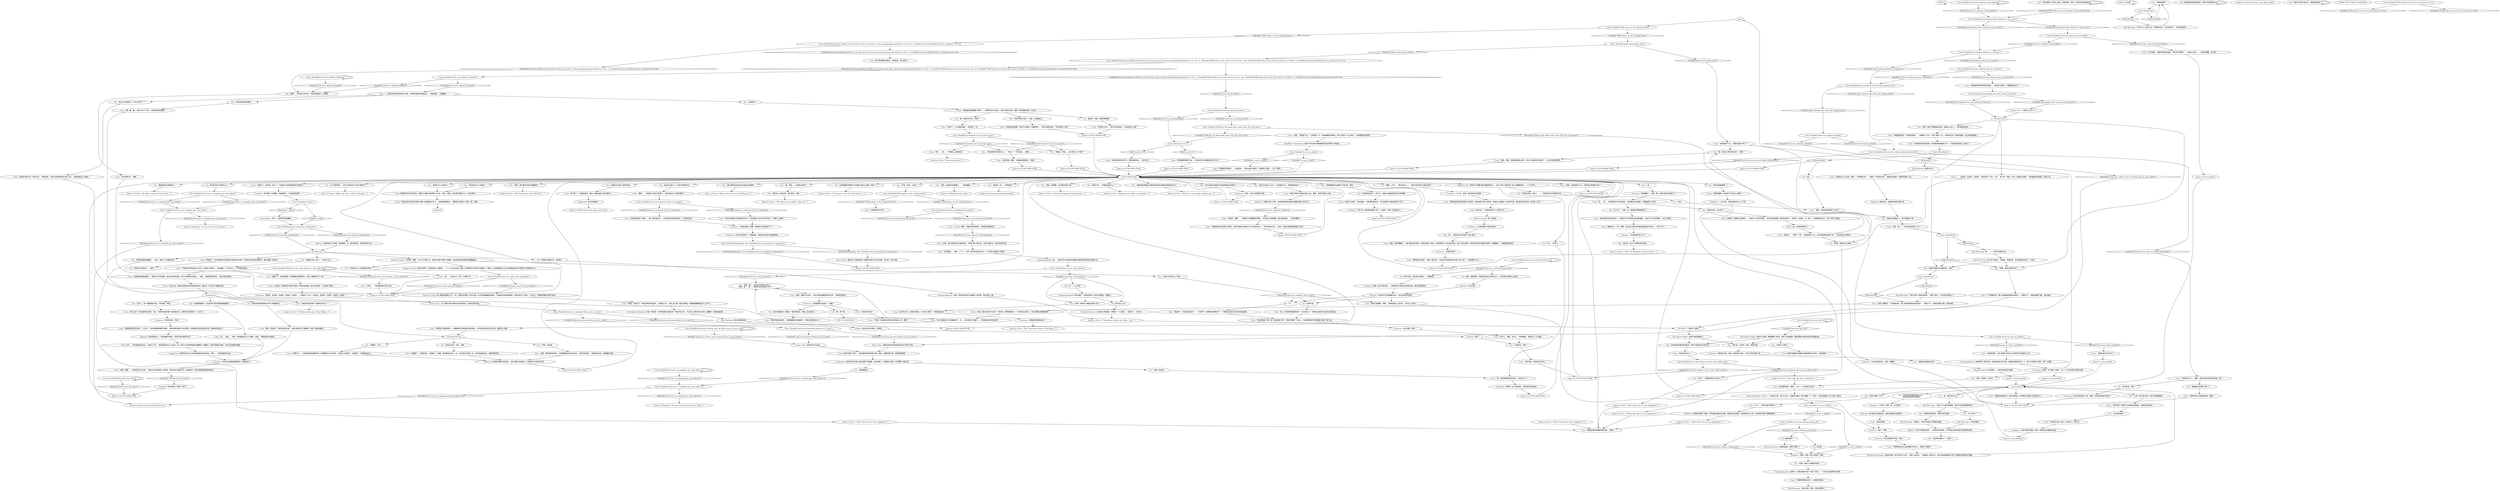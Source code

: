 # YARD / CUNO
# * All greeting except "Making amends".
#* Throwing up advice.
#* Buy pants.
# ==================================================
digraph G {
	  0 [label="START"];
	  1 [label="input"];
	  2 [label="You: “嘿小孩，只给你一句话。警察办案。”"];
	  3 [label="You: “别往我的犯罪现场扔石头了！”\n“别在我的犯罪现场闹腾！”"];
	  4 [label="You: “我没时间做这个。”[离开。]"];
	  5 [label="Jump to: [cuno prehub]"];
	  6 [label="Cuno: “坤诺死了，你也会那样从他的脑子里挑东西出来吗？坤诺也会走进枪林弹雨中，像头豪猪一样死去。”"];
	  7 [label="You: “只有*智障*才会这么说话。恭喜你啊，坤诺，你完全是在自取其辱。”"];
	  8 [label="Cuno: “呃……”"];
	  9 [label="You: “我这有一包思必得，我们再来一次吧。”"];
	  10 [label="Jump to: [Cuno: \"\"Fucking right, pig. Cuno's filling...\"]"];
	  11 [label="Cuno: “呃……只有加姆洛克北边。”他纠正了你。“坤诺指的是8/81北边的一切。那只大公鸡把坤诺的话理解的一塌糊涂。坤诺不管南边的事，也不会去招惹马德雷。”"];
	  12 [label="Cuno: Variable[\"XP.befriend_the_cuno\"]"];
	  13 [label="Variable[\"XP.befriend_the_cuno\"]", shape=diamond];
	  14 [label="!(Variable[\"XP.befriend_the_cuno\"])", shape=diamond];
	  15 [label="Volition: 好主意。"];
	  16 [label="Untitled hub (02)"];
	  17 [label="Pain Threshold: 莫名地感觉良好。"];
	  18 [label="Jump to: [CUNO MAIN HUB]"];
	  19 [label="You: “好吧。”"];
	  20 [label="Cuno: “你跟坤诺算是玩完了，快他妈的滚蛋。”"];
	  21 [label="Cuno: “……吉皮特，吉皮特，吉皮特。”他突然停了下来。“好了，停下吧，坤妮，坤大人还要说正事呢。”他带着胜利的得意，转向了你。"];
	  22 [label="You: “但我没有想要杀人，我只是瞄准了她。”"];
	  23 [label="Jump to: [CUNO MAIN HUB]"];
	  24 [label="Cuno: Variable[\"yard.cuno_fist_fail\"]"];
	  25 [label="Variable[\"yard.cuno_fist_fail\"]", shape=diamond];
	  26 [label="!(Variable[\"yard.cuno_fist_fail\"])", shape=diamond];
	  27 [label="Cuno: Variable[\"yard.cuno_altgreet_tribunal\"]"];
	  28 [label="Variable[\"yard.cuno_altgreet_tribunal\"]", shape=diamond];
	  29 [label="!(Variable[\"yard.cuno_altgreet_tribunal\"])", shape=diamond];
	  30 [label="Cuno: “带着你那些康米主义宣传给我滚。在坤诺的王国里只有坤诺主义。”"];
	  31 [label="You: “听着，我有个问题想问问你。”"];
	  32 [label="Cuno: “坤诺正嗨着呢，坤妮。”他擦去额头上的汗水，又扔出一块石头。"];
	  33 [label="You: “如果我想呢？”"];
	  34 [label="Cuno: “那个……呃……”坤诺看上去困惑极了。"];
	  35 [label="You: “是吗？那你的小蝗城又算什么呢？"];
	  36 [label="You: 坤诺呕吐抑制大法，我来啦！"];
	  37 [label="You: “噢耶，小孩！”（赞许地点头。）“但你不是说是*沙漠吉皮特*？”"];
	  38 [label="You: “我把毒品的问题解决了。”"];
	  39 [label="You: 再试着看清他的真面目，找到与他共情的方法。"];
	  40 [label="You: Variable[\"yard.cuno_wc_empathy_get_cuno_alone_2\"]"];
	  41 [label="Variable[\"yard.cuno_wc_empathy_get_cuno_alone_2\"]", shape=diamond];
	  42 [label="!(Variable[\"yard.cuno_wc_empathy_get_cuno_alone_2\"])", shape=diamond];
	  43 [label="Cuno: “再敢多说一个字，猪猡，就*永远*别想从坤诺这里得到任何东西——听见了吗？”"];
	  44 [label="Cuno: “你到底想干什么，把那玩意放下来了？”"];
	  45 [label="Jump to: [seafort.deserter_cuno_fake_switch]"];
	  46 [label="END OF EXISTENCE"];
	  47 [label="Cuno: “希望坤诺也能这样，”他的眼睛里包含着悲伤。“那家伙真够恶心的。”"];
	  48 [label="Cuno: “好啊，就让坤诺给你几条建议吧。”那孩子看了看左边，又看了看右边，然后向你靠过来。"];
	  49 [label="Cuno: “坤诺看到你挥舞那个罐子了，”他赞许地点头说道。“相当可爱的杂技，猪猡。坤诺很喜欢那个小流氓。”"];
	  50 [label="Cuno: “大家。他们说你*死*过去了一段时间。明明都死掉了，不多时却又回来了。所以我想这还挺酷的呢。”"];
	  51 [label="Jump to: [Cuno: \"\"Cuno knows where you sleep -- the...\"]"];
	  52 [label="Jump to: [CUNO MAIN HUB]"];
	  53 [label="You: “你们是亲戚吗？”"];
	  54 [label="Reaction Speed: 反应很快——这孩子很有街头智慧。"];
	  55 [label="Perception (Sight): 男孩大汗淋漓，眼睛像两个黑洞。他的下巴抽搐着，像是想要从身体的统治中挣脱出来。"];
	  56 [label="Jump to: [TASK.make_truce_with_Cuno_done]"];
	  57 [label="Untitled hub"];
	  58 [label="Cunoesse: “没错！*真正*有意思的东西。”"];
	  59 [label="Jump to: [Cuno: \"\"No. Cuno doesn't give a fuck about...\"]"];
	  60 [label="Cuno: “听着，小婊子们，坤诺会帮你们搞定的。”他扬起下巴。“要么谈正事，要么快滚蛋。别再跟我唧唧歪歪什么艺术了。”"];
	  61 [label="Esprit de Corps: “流血吧，猪猡！”有人打开窗户说，但埃米尔看不清那人的模样。他的视线因为疼痛变得模糊起来……"];
	  62 [label="You: “这全都太肤浅了，孩子们。种族之谜深奥到超乎你们的想象。”"];
	  63 [label="Jump to: [Cuno: \"\"The fuck about it?\"\"]"];
	  64 [label="Authority: 胜利！"];
	  65 [label="Cuno: Variable[\"yard.cuno_volition_says_he_hasnt_been_in_your_room\"]"];
	  66 [label="Variable[\"yard.cuno_volition_says_he_hasnt_been_in_your_room\"]", shape=diamond];
	  67 [label="!(Variable[\"yard.cuno_volition_says_he_hasnt_been_in_your_room\"])", shape=diamond];
	  68 [label="Cuno: “你错过了一场好戏，刚才一个*吉皮特*过来把这棵树完全毁掉了。”"];
	  69 [label="You: “坤诺，我……我吐到不能检查尸体了……”\n“坤诺，我……我……真的吐到无法检查尸体了……”"];
	  70 [label="Jump to: [CUNO MAIN HUB]"];
	  71 [label="Jump to: [Cuno: \"\"Shoot that shit at Cuno, piggonaut.\"\"]"];
	  72 [label="Jump to: [Cuno: \"\"Shoot that shit at Cuno, piggonaut.\"\"]"];
	  73 [label="Cuno: Variable[\"yard.cuno_authority_fuck_cuno\"]"];
	  74 [label="Variable[\"yard.cuno_authority_fuck_cuno\"]", shape=diamond];
	  75 [label="!(Variable[\"yard.cuno_authority_fuck_cuno\"])", shape=diamond];
	  76 [label="Cuno: “好啊…….”他的眼神里充满了梦幻。"];
	  77 [label="Cuno: Variable[\"yard.cuno_altgreet_wall_painting\"]"];
	  78 [label="Variable[\"yard.cuno_altgreet_wall_painting\"]", shape=diamond];
	  79 [label="!(Variable[\"yard.cuno_altgreet_wall_painting\"])", shape=diamond];
	  80 [label="You: “那是什么意思？”"];
	  81 [label="You: 等一下，那是什么意思？"];
	  82 [label="Cuno: “坤诺知道你睡在哪里——把窗户打开的猪猡。我会从阳台爬进去，把刀子插进你身体里……没错，”他装腔作势地说，“我去过你的房间。”"];
	  83 [label="You: “嗯……看来未来它还是有一席之地的。”"];
	  84 [label="Cuno: “是啊，你到底想干什么？那玩意已经被放下来了。”"];
	  85 [label="You: “我还有一些关于犯罪现场的问题。”"];
	  86 [label="Authority: 不！你再也不*需要*跟这帮脑残说话了。向这个孩子证明你是个男人要重要的多。一个*大*男人。"];
	  87 [label="You: “关于犯罪现场——孩子们经常在这个院子里玩吗？”"];
	  88 [label="You: “我正在寻找大海之子。难道就是你吗？”"];
	  89 [label="Cuno: “坤诺可是个大C，猪猡，坤诺才他妈没有尿布老鼠，嗯？”"];
	  90 [label="Cuno: “现在坤诺在乎了。”"];
	  91 [label="Jump to: [Cuno: \"\"Can't talk, pig. Shit's coming up...\"]"];
	  92 [label="You: “认真的吗，坤诺？”"];
	  93 [label="Jump to: [cuno prehub]"];
	  94 [label="You: “我现在不想谈这个。”[离开。]"];
	  95 [label="Esprit de Corps: 玻尔塔·罗萨，布吉街前的一条侧巷。一个二十出头的年轻人接近了巡警埃米尔·莫林并问他要了一根烟。正当莫林警官从大衣口袋里掏出他今早刚买的“阿斯特拉”时……"];
	  96 [label="You: “别傻了，你还是小孩子呢。不如来回答我几个问题吧。”"];
	  97 [label="Cuno: Variable[\"TASK.add_even_more_beauty_to_the_wall_done\"]"];
	  98 [label="Variable[\"TASK.add_even_more_beauty_to_the_wall_done\"]", shape=diamond];
	  99 [label="!(Variable[\"TASK.add_even_more_beauty_to_the_wall_done\"])", shape=diamond];
	  100 [label="darkhub"];
	  101 [label="Rhetoric: 金钱债务根本没有意义，他只是随口说说罢了。你根本不欠他任何东西。"];
	  102 [label="Cuno: “在此之后，如果你还想出现在坤诺面前的话，最好说一些*真正*有趣的东西。”"];
	  103 [label="Drama: 大人，这个男孩*没有*真的进过您的房间。这是在弄虚作假。"];
	  104 [label="Conceptualization: 就像个小引擎在围栏的另一侧活了似的，一个只会说*吉皮特*的引擎。"];
	  105 [label="Cuno: “好吧。”他抬起下巴。“让坤诺乐一乐！给我看看你的把戏。有什么把戏？什么把戏？！给我看看你的把戏。”"];
	  106 [label="You: 弄明白这孩子究竟怎么了。"];
	  107 [label="You: Variable[\"yard.cuno_wc_empathy_get_cuno_alone\"]"];
	  108 [label="Variable[\"yard.cuno_wc_empathy_get_cuno_alone\"]", shape=diamond];
	  109 [label="!(Variable[\"yard.cuno_wc_empathy_get_cuno_alone\"])", shape=diamond];
	  110 [label="Cunoesse: “听见坤诺说的话了吧，猪猡！没有他妈的尿布老鼠！”"];
	  111 [label="You: “我正在寻找大C之子。C代表康米主义。难道就是你吗？”"];
	  112 [label="You: “别在我的犯罪现场说脏话，那可不是我们的办案方法。”"];
	  113 [label="Cuno: “什么？！你想*挑衅*坤诺吗？”"];
	  114 [label="Cuno: “没看见我在扔石头吗？”"];
	  115 [label="Cuno: “亡灵法猪。”他眼含赞赏地说着。“那东西太黑暗了……就这么进去了……如此的残酷。告诉我：“"];
	  116 [label="You: “是谁说的？”"];
	  117 [label="Kim Kitsuragi: “不是*所有*人都会这样的。”金摇了摇头。“你已经这样很久了。”"];
	  118 [label="You: 别在意。"];
	  119 [label="Jump to: [CUNO MAIN HUB]"];
	  120 [label="You: “他说要谢谢你。反正他也不是非得拿到那副盔甲。”"];
	  121 [label="You: “好吧，向前看。”"];
	  122 [label="Cuno: 这孩子提高了嗓门：“但你跟坤诺现在相安无事，朋友。敢朝坤诺开枪，那你就等着吧。”"];
	  123 [label="Savoir Faire: 像他这种体型的男孩爬进去也不是不可能……"];
	  124 [label="Jump to: [Cuno: \"\"Yeah, the Kingdom of Cuno, the fuc...\"]"];
	  125 [label="Kim Kitsuragi: “嗯……”一个微不可查的点头。"];
	  126 [label="Kim Kitsuragi: “*我们*什么都不需要做，我也不会去招惹那种势力。”"];
	  127 [label="Cuno: “傻逼玩意就喜欢这样。”"];
	  128 [label="Cuno: “没错，像座火山似的！”这孩子模仿着剧烈的呕吐声。“真他妈的悲哀。”"];
	  129 [label="Cuno: “原来是你想杀掉坤诺的姑娘……这是怎么回事儿？想跟我谈谈吗？”"];
	  130 [label="Jump to: [Cuno: \"\"Right, pig, this is where Cuno pla...\"]"];
	  131 [label="Jump to: [CUNO MAIN HUB]"];
	  132 [label="Jump to: [CUNO MAIN HUB]"];
	  133 [label="Kim Kitsuragi: “你*为什么*会这么说？”警督转向你，与其说是生气，不如说是惊讶。"];
	  134 [label="Conceptualization: 没错，把你的弱点转化成概念上的优势。现在再试一遍。"];
	  135 [label="Cuno: “你他妈在说什么呢？”他又扔了一块石头。"];
	  136 [label="Cuno: Variable[\"yard.cuno_left_in_prehub\"]"];
	  137 [label="Variable[\"yard.cuno_left_in_prehub\"]", shape=diamond];
	  138 [label="!(Variable[\"yard.cuno_left_in_prehub\"])", shape=diamond];
	  139 [label="Jump to: [Cuno: \"\"Shoot that shit at Cuno, piggonaut.\"\"]"];
	  140 [label="Cuno: “坤诺正带着自己的姑娘寻欢作乐，现在那贱人反过来可怜坤诺了？这算什么事啊？”"];
	  141 [label="Savoir Faire: 像你这个年龄段的男人穿那样的裤子完全没问题，而且你一点也不胖。"];
	  142 [label="Jump to: [Empathy: \"You were too pushy last time. Think...\"]"];
	  143 [label="Suggestion: 你应该谢谢他。"];
	  144 [label="Esprit de Corps: 那人瞄准他的胸口开了一枪，巡警应声倒在了排水沟里，右手还抓着胸前的盔甲。子弹虽然没有穿透盔甲，他仍旧失去了呼吸。人行道上，犯罪者的脚步声渐行渐远。"];
	  145 [label="Cunoesse: “吉皮特，吉皮特，吉皮迪，吉皮提，吉皮特……”她喷出了口水，“吉皮迪，吉皮特，吉皮特，吉皮特，吉皮特……”"];
	  146 [label="Jump to: [CUNO MAIN HUB]"];
	  147 [label="Cuno: “没错，吉皮特酷极了，潮人都会说吉皮特。坤诺的爸爸一直说，无线电里的人也在说吉皮特。条子们说吉皮特。就连吉皮特自己都说吉皮特。坤诺酷极了，坤诺就是吉皮特。”"];
	  148 [label="You: “好了好了，冷静一点。我想我们都得到教训了。”"];
	  149 [label="Jump to: [XP.befriend_the_cuno]"];
	  150 [label="Cuno: Variable[\"yard.cuno_dramaorvolition_not_in_room\"]"];
	  151 [label="Variable[\"yard.cuno_dramaorvolition_not_in_room\"]", shape=diamond];
	  152 [label="!(Variable[\"yard.cuno_dramaorvolition_not_in_room\"])", shape=diamond];
	  153 [label="You: “那我就当你回答‘没有’了。”"];
	  154 [label="Cunoesse: “欧耶，*正中靶心*坤诺！”另一个小孩在围栏后面尖叫着。"];
	  155 [label="Rhetoric: 孩子们使用的语言……非常的无拘无束。对于那些生物而言是没有道理可讲的。"];
	  156 [label="Cuno: “坤诺他妈的怎么会知道耙子是什么，坤诺又不是园丁。”"];
	  157 [label="DOOM THAT CAME TO SARNATH"];
	  158 [label="You: “扔得不错嘛，孩子！”"];
	  159 [label="Cuno: “没空跟你废话，猪猡。上头了，正忙着扔石头呢。”"];
	  160 [label="Electrochemistry: 上头了……听起来不错，很令人高兴。你最好多跟这个孩子接触一下，打听一下那句劲爆的*上头*是什么情况。"];
	  161 [label="Cuno: “你还是个呆子，”他并无恶意地说。”你找坤诺什么事？”"];
	  162 [label="You: “悠着点，坤诺……我只想问几个问题？”"];
	  163 [label="Kim Kitsuragi: “别紧张，”他似乎有些过于谨慎地说着。"];
	  164 [label="Conceptualization: 别问问题了，顺其自然吧。绝对没问题的，我保证！"];
	  165 [label="Cuno: DayCount() == 3"];
	  166 [label="DayCount() == 3", shape=diamond];
	  167 [label="!(DayCount() == 3)", shape=diamond];
	  168 [label="Cuno: “坤诺希望你已经得到了教训，这样坤诺就不用再派手下过来追杀你了。”他严肃地点点头。“现在，你想从坤诺这里得到什么呢？”"];
	  169 [label="Cuno: “坤诺知道自己指的是哪个吉皮特。坤诺知道*所有*吉皮特。坤诺的父亲就是个吉皮特专家，每天都会说吉皮特！每天说一百次！！”"];
	  170 [label="Cuno: “呃……该死……好吧。坤诺就是这么乐于奉献，没错。”他看起来有点困惑。"];
	  171 [label="Cunoesse: “你在告密吗，坤诺？！”"];
	  172 [label="Cuno: “这算什么——在新朋友面前装模作样？坤诺都是为了你好呀。”他挥手让你离开。“你被耍了，快给我滚出去。”"];
	  173 [label="Cunoesse: “连猪都觉得那是垃圾！”"];
	  174 [label="Perception (Hearing): ‘还是一堆垃圾！'你听到围栏后面传来一阵高声的尖叫。‘不会有人喜欢你的艺术的，醒醒吧！谋杀就是这样……'"];
	  175 [label="Cuno: IsKimHere()"];
	  176 [label="IsKimHere()", shape=diamond];
	  177 [label="!(IsKimHere())", shape=diamond];
	  178 [label="Cuno: “你他妈点什么头啊，四眼？！坤诺看出来了。”他做了个丢弃的动作。“直接说正事吧，坤诺得冷静一会儿。”"];
	  179 [label="You: 点头。"];
	  180 [label="Cuno: “跟坤诺说正事吧。”他掰了掰手指。“你他妈已经把那玩意从树上弄下来了，又他妈想干什么？”"];
	  181 [label="Cuno: IsTHCPresent(\"revacholian_nationhood\")"];
	  182 [label="IsTHCPresent(\"revacholian_nationhood\")", shape=diamond];
	  183 [label="!(IsTHCPresent(\"revacholian_nationhood\"))", shape=diamond];
	  184 [label="Jump to: [CUNO MAIN HUB]"];
	  185 [label="You: “哦，现在你又想好好说话了，是吧？”"];
	  186 [label="Cuno: “他妈的，就像你之前那样……”他松开了自己的喉咙。“现在开始坤诺要一直说吉皮特了。吉皮特，吉皮特，吉..*咳*。”在他被呛到之前，只说了两个吉皮特。"];
	  187 [label="You: “坤诺，我们再来谈谈你的棚屋吧。”"];
	  188 [label="You: “我想买FALN的裤子。”"];
	  189 [label="Cuno: Variable[\"tc.kipt\"]"];
	  190 [label="Variable[\"tc.kipt\"]", shape=diamond];
	  191 [label="!(Variable[\"tc.kipt\"])", shape=diamond];
	  192 [label="You: “我们又开始说话了？你不生我气了？”"];
	  193 [label="Cuno: “坤诺才他妈不是康米党主义者，猪猡，他是*坤诺主义者*。”"];
	  194 [label="Cuno: “怎么？坤诺把你逼到绝境了？无话可说了？”他像只凶恶的公鸡似的左摇右摆。"];
	  195 [label="Jump to: [Cuno: \"\"Shitload, pig, what's your questio...\"]"];
	  196 [label="Jump to: [CUNO MAIN HUB]"];
	  197 [label="You: “我觉得还挺有道理的。”"];
	  198 [label="Jump to: [CUNO MAIN HUB]"];
	  199 [label="Cunoesse: “他在骂我们傻逼，坤诺！他说我们在跟彼此乱搞。”"];
	  200 [label="Cuno: Variable[\"TASK.report_to_the_tribunal_done\"]"];
	  201 [label="Variable[\"TASK.report_to_the_tribunal_done\"]", shape=diamond];
	  202 [label="!(Variable[\"TASK.report_to_the_tribunal_done\"])", shape=diamond];
	  203 [label="Cuno: Variable[\"yard.cuno_lets_talk_succeded_whitecheck\"]"];
	  204 [label="Variable[\"yard.cuno_lets_talk_succeded_whitecheck\"]", shape=diamond];
	  205 [label="!(Variable[\"yard.cuno_lets_talk_succeded_whitecheck\"])", shape=diamond];
	  206 [label="Cuno: “小心点，猪猡。外面的世界很危险，但坤诺会罩着你的。”"];
	  207 [label="Jump to: [Cuno: \"\"All right, now we talkin'. Same sh...\"]"];
	  208 [label="You: “我也想买FALN的裤子。”"];
	  209 [label="You: “他告诉我你跟他保证会'宰了那群猪'的。”"];
	  210 [label="Jump to: [CUNO MAIN HUB]"];
	  211 [label="You: “坤诺，我并不想朝她开枪的。枪就这么走火了，有时候就会这样……”"];
	  212 [label="Cuno: “坤诺很想欣赏一个鲁莽的混蛋……”他看着一只手，又看了看另一只。“但你差点杀了坤诺的姑娘，这让坤诺很矛盾。”"];
	  213 [label="Composure: 他声音中的决绝让他的诚意不容置疑，他说的每一个字都是认真的。你*需要*认真对待。"];
	  214 [label="You: “有种试试啊，你这个……”（严重危及你与坤诺的关系。）"];
	  215 [label="Cunoesse: “干掉他，坤诺，耶！正中嘴巴！”"];
	  216 [label="Authority: 他们根本没注意到你，或是在假装没注意到你。"];
	  217 [label="cuno prehub"];
	  218 [label="You: 我不知道，听起来有点冒险——说那种话。"];
	  219 [label="You: 沉默不语。"];
	  220 [label="Cuno: “当然不要！坤诺才不会相信这套鬼话，该死的钓鱼执法。”"];
	  221 [label="Jump to: [CUNO MAIN HUB]"];
	  222 [label="Authority: 是啊，或许你是对的……如果这孩子没有站在枪管对面，情况会顺利得多。"];
	  223 [label="Jump to: [cuno prehub]"];
	  224 [label="Cuno: Variable[\"yard.cuno_locked_yourself_out_of_cuno_in_his_post_cunoesse_gunpointing_greeting\"] == true  or  (Variable[\"TASK.make_truce_with_Cuno\"] == true  and  Variable[\"TASK.make_truce_with_Cuno_done\"] == false)  or  Variable[\"yard.cuno_befriend_lost_to_cunoesse\"] == true"];
	  225 [label="Variable[\"yard.cuno_locked_yourself_out_of_cuno_in_his_post_cunoesse_gunpointing_greeting\"] == true  or  (Variable[\"TASK.make_truce_with_Cuno\"] == true  and  Variable[\"TASK.make_truce_with_Cuno_done\"] == false)  or  Variable[\"yard.cuno_befriend_lost_to_cunoesse\"] == true", shape=diamond];
	  226 [label="!(Variable[\"yard.cuno_locked_yourself_out_of_cuno_in_his_post_cunoesse_gunpointing_greeting\"] == true  or  (Variable[\"TASK.make_truce_with_Cuno\"] == true  and  Variable[\"TASK.make_truce_with_Cuno_done\"] == false)  or  Variable[\"yard.cuno_befriend_lost_to_cunoesse\"] == true)", shape=diamond];
	  227 [label="Cuno: 坤诺开始重复地做着*有我罩着你*的手势。“谁知道呢？！”"];
	  228 [label="Cunoesse: “小心点，坤诺！他在拍你的马屁呢！”"];
	  229 [label="Kim Kitsuragi: 警督点点头。"];
	  230 [label="Reaction Speed: 除了吉皮特。"];
	  231 [label="You: “好吧，失陪。”[离开。]"];
	  232 [label="Electrochemistry: 我是指毒品，那孩子嗑药了。"];
	  233 [label="Cuno: “当然不了！艺术就是狗屎！”他后退了一步。"];
	  234 [label="You: （写在想象中的笔记本上。）“明白了：*艺术就是……狗屎…….”"];
	  235 [label="Cuno: “酷，酷，酷。”他的头点个不停。“对坤诺来说好酷啊。”"];
	  236 [label="You: “太好了，但我能简单说几句吗？”"];
	  237 [label="Conceptualization: 永远那么愤世嫉俗。那我有一个小建议——别再吐了，可以吗？"];
	  238 [label="You: “你知道什么工作最容易中枪吗？”"];
	  239 [label="Cuno: Variable[\"TASK.get_the_dead_body_down_from_the_tree_done\"]"];
	  240 [label="Variable[\"TASK.get_the_dead_body_down_from_the_tree_done\"]", shape=diamond];
	  241 [label="!(Variable[\"TASK.get_the_dead_body_down_from_the_tree_done\"])", shape=diamond];
	  242 [label="Jump to: [Cuno: \"\"All right, so you got Cuno's kilo....\"]"];
	  243 [label="Cuno: 坤诺再次拉开夹克拉链，把裤子从塑料包装里拿了出来。“拿去，猪猡。现在我们都是FALN，是伙伴啦。”"];
	  244 [label="You: “我跟马列拉说了盔甲的事。”"];
	  245 [label="Cuno: “坤诺绝不会善待弱小，”他看着你可怜的跛行姿态说道。“对坤诺来说永远只有生意，就是这么冷酷。”"];
	  246 [label="Cunoesse: “从坤诺屁股下面爬出来吧！”"];
	  247 [label="Jump to: [CUNO MAIN HUB]"];
	  248 [label="Volition: 他没去过你的房间，放轻松。"];
	  249 [label="Conceptualization: 如果世界上真的存在一种叫做丑孩子的生物，那就是你眼前的这个了。他几乎丑陋到了极点，像个小地精。"];
	  250 [label="Cuno: “就这样？！你就只有这招了——*不是吧*？还要坤诺来教你吗？！”他像只凶恶的公鸡似的左摇右摆。"];
	  251 [label="Cuno: Variable[\"yard.shack_saw_the_locust_city\"]"];
	  252 [label="Variable[\"yard.shack_saw_the_locust_city\"]", shape=diamond];
	  253 [label="!(Variable[\"yard.shack_saw_the_locust_city\"])", shape=diamond];
	  254 [label="Cuno: IsKimHere()"];
	  255 [label="IsKimHere()", shape=diamond];
	  256 [label="!(IsKimHere())", shape=diamond];
	  257 [label="Cuno: “当然不能，坤诺还是不在乎。”"];
	  258 [label="Cuno: Variable[\"yard.cuno_altgreet_found_bullet\"]"];
	  259 [label="Variable[\"yard.cuno_altgreet_found_bullet\"]", shape=diamond];
	  260 [label="!(Variable[\"yard.cuno_altgreet_found_bullet\"])", shape=diamond];
	  261 [label="You: “我们再来谈谈这些非法毒品的问题吧。”"];
	  262 [label="You: “嘿，坤诺……还有思必得吗？”"];
	  263 [label="Cuno: “坤诺给你提供了线索……像个告密鬼似的——你反而倒可怜起坤诺来了？快他妈的滚！”"];
	  264 [label="Cunoesse: “坤诺让你的肥屁股像果冻一样跑起来了。”"];
	  265 [label="You: “随便吧，小孩……”"];
	  266 [label="Cuno: “你被耍了。”他重复着。“你被耍了，猪猡。被*狠狠地*耍了一次。你当然会记得这一天。现在给我滚出去，竟敢同情坤诺……”"];
	  267 [label="Cunoesse: “听到坤诺的话了吗？”"];
	  268 [label="You: 点头。（听到了。）"];
	  269 [label="Cuno: “去死吧，坤诺想说*吉皮特*就说。坤诺的爸爸就一直说*吉皮特*。*吉皮特*可酷了。”"];
	  270 [label="Cunoesse: “那个巨人吉皮特收他做小弟了，吉皮特，坤诺！离他远点儿！”"];
	  271 [label="Esprit de Corps: 你*正在*找借口，他想着。即便如此，你仍然把枪对准了一个孩子。"];
	  272 [label="You: “什么*势力*？”"];
	  273 [label="Cuno: “坤诺他妈的不在乎。”"];
	  274 [label="You: “我不知道，是吗？”"];
	  275 [label="Rhetoric: 只要离开这个后院，这种由坤诺统治的新治理模式就不复存在了。"];
	  276 [label="Cuno: “交给坤诺吧。”那个朝着尸体扔石头的男孩不可能超过12岁。"];
	  277 [label="Authority: 仿佛再次回到了校园，咒骂就是恶霸们的利器。解除他们的武器，并把武器化为己用。告诉他你*确实*想要挑衅他。"];
	  278 [label="You: 呃……什么东西？"];
	  279 [label="You: “抱歉，我有点得意忘形了。”"];
	  280 [label="Jump to: [CUNO MAIN HUB]"];
	  281 [label="Jump to: [cuno prehub]"];
	  282 [label="You: “给你跑腿还有那些*非法毒品*是怎么回事，坤诺？”"];
	  283 [label="Jump to: [Cuno: \"\"Cuno gets it from his dad. Cuno an...\"]"];
	  284 [label="Cuno: HasVolitionDamage()  and  Variable[\"yard.cuno_gardener_composure\"]"];
	  285 [label="HasVolitionDamage()  and  Variable[\"yard.cuno_gardener_composure\"]", shape=diamond];
	  286 [label="!(HasVolitionDamage()  and  Variable[\"yard.cuno_gardener_composure\"])", shape=diamond];
	  287 [label="Perception (Sight): 这孩子明显是嗑药了。"];
	  288 [label="Suggestion: 坤诺很高兴你认为他是加姆洛克的统治者，尽管……只是加姆洛克北边。"];
	  289 [label="Cuno: “这不是艺术，这他妈叫残忍。别大惊小怪的了！快给我滚出去！”"];
	  290 [label="Cuno: Variable[\"yard.cuno_esprit_shot_porcupine\"]"];
	  291 [label="Variable[\"yard.cuno_esprit_shot_porcupine\"]", shape=diamond];
	  292 [label="!(Variable[\"yard.cuno_esprit_shot_porcupine\"])", shape=diamond];
	  293 [label="Drama: 大人，它就这么*走火*了！"];
	  294 [label="Savoir Faire: 但他完全可以进去。"];
	  295 [label="Cuno: “啊，你回来跟坤诺谈正事了。现在怎么了？”"];
	  296 [label="Jump to: [Cuno: \"\"The fuck do you want with it?\"\"]"];
	  297 [label="Cuno: “怎样，贱人？！现在开始找借口了吗？”"];
	  298 [label="You: “劳驾，耽误你一点时间！”"];
	  299 [label="Cuno: Variable[\"TASK.make_truce_with_Cuno_done\"] == true"];
	  300 [label="Variable[\"TASK.make_truce_with_Cuno_done\"] == true", shape=diamond];
	  301 [label="!(Variable[\"TASK.make_truce_with_Cuno_done\"] == true)", shape=diamond];
	  302 [label="Cuno: “那就他妈的直接跟坤诺讲啊，小猪仔。”"];
	  303 [label="You: “或许你能给我一些建议？我的意思是，你看上去淡定极了。”"];
	  304 [label="Cunoesse: “没死都算你走运的了，傻逼！”"];
	  305 [label="You: “啊，算了吧。”"];
	  306 [label="Cuno: “你究竟是……得有，八十了，对吧？或许你应该停止在一个小屁孩儿面前丢人现眼了。”"];
	  307 [label="You: 哪里劲爆了？"];
	  308 [label="You: 我不这么认为。"];
	  309 [label="You: “我会与你同在的，坤诺。”"];
	  310 [label="Cuno: “猪猡……”坤诺拍了拍自己的脑门。“你知道这听上去有多蠢吗？”"];
	  311 [label="Cuno: “这都是老掉牙的流言了，伙计们！”他对着周围的窗户喊道。“坤诺即使死掉也不会告密的！这猪猡完全是在胡言乱语！快他妈的滚出去！”"];
	  312 [label="You: “别想威胁我。”"];
	  313 [label="Cuno: “不用你告诉坤诺该怎么说话。该死的*吉皮特*。”他给最后一个音节注入了一种特殊的喜悦。"];
	  314 [label="Cuno: “咳……咳……坤诺他妈的才没有窒息。”他抓着自己的喉咙，仿佛被扼住了似的。"];
	  315 [label="Untitled hub"];
	  316 [label="Cuno: “没错，没错，坤诺想要谈些正事。”他听上去甚至有点伤感了。“问点正经的问题吧。”"];
	  317 [label="Cuno: “该死的……”他停了下来。“你到底想干什么，你已经把那玩意放下来了，现在来谈点正事吧。”"];
	  318 [label="You: “我想再跟你谈谈那具尸体的事，坤诺。”"];
	  319 [label="You: “坤诺，我找到你的棚屋了。”（指向棚屋。）"];
	  320 [label="Cuno: Variable[\"tc.cuno_is_high\"]"];
	  321 [label="Variable[\"tc.cuno_is_high\"]", shape=diamond];
	  322 [label="!(Variable[\"tc.cuno_is_high\"])", shape=diamond];
	  323 [label="You: “我得问一句……坤诺是谁？”"];
	  324 [label="Cuno: Variable[\"yard.cuno_locked_yourself_out_of_cuno_in_his_post_cunoesse_gunpointing_greeting\"] == true  or  Variable[\"yard.cuno_befriend_lost_to_cunoesse\"] == true"];
	  325 [label="Variable[\"yard.cuno_locked_yourself_out_of_cuno_in_his_post_cunoesse_gunpointing_greeting\"] == true  or  Variable[\"yard.cuno_befriend_lost_to_cunoesse\"] == true", shape=diamond];
	  326 [label="!(Variable[\"yard.cuno_locked_yourself_out_of_cuno_in_his_post_cunoesse_gunpointing_greeting\"] == true  or  Variable[\"yard.cuno_befriend_lost_to_cunoesse\"] == true)", shape=diamond];
	  327 [label="Cunoesse: “他*毁掉*了这棵树！彻底毁掉了，完全是场色情片。”"];
	  328 [label="Jump to: [CUNO MAIN HUB]"];
	  329 [label="You: “我想不如就让往事随风吧，坤诺。”"];
	  330 [label="Cuno: IsKimHere()"];
	  331 [label="IsKimHere()", shape=diamond];
	  332 [label="!(IsKimHere())", shape=diamond];
	  333 [label="Authority: 完全正确！"];
	  334 [label="Cuno: Variable[\"yard.hanged_bullet_fished_out_cuno_wow\"]"];
	  335 [label="Variable[\"yard.hanged_bullet_fished_out_cuno_wow\"]", shape=diamond];
	  336 [label="!(Variable[\"yard.hanged_bullet_fished_out_cuno_wow\"])", shape=diamond];
	  337 [label="Cuno: Variable[\"yard.cuno_altgreet_gun_at_cunoesse\"]"];
	  338 [label="Variable[\"yard.cuno_altgreet_gun_at_cunoesse\"]", shape=diamond];
	  339 [label="!(Variable[\"yard.cuno_altgreet_gun_at_cunoesse\"])", shape=diamond];
	  340 [label="You: “你不会碰巧知道有关失踪的蝗虫的消息吧？”"];
	  341 [label="Cunoesse: “快他妈滚吧，肥猪！那些裤子你根本穿不下！”"];
	  342 [label="Jump to: [yard.cuno_punchhub_reached]"];
	  343 [label="Cuno: Variable[\"yard.cuno_wc_empathy_get_cuno_alone_2\"]"];
	  344 [label="Variable[\"yard.cuno_wc_empathy_get_cuno_alone_2\"]", shape=diamond];
	  345 [label="!(Variable[\"yard.cuno_wc_empathy_get_cuno_alone_2\"])", shape=diamond];
	  346 [label="Cuno: “所以呢？！”他挑起眉毛，摆出一副咄咄逼人的冷漠样子。"];
	  347 [label="Rhetoric: 如果你想让它闭嘴，就得果断一点。那可是坤诺，用坤言坤语才对。"];
	  348 [label="Jump to: [Cuno: \"\"Shoot that shit at Cuno, piggonaut.\"\"]"];
	  349 [label="You: “现在知道尊重我了？”"];
	  350 [label="Cuno: “做梦吧猪猡，这他妈才不是这么*回事*。”"];
	  351 [label="Untitled hub"];
	  352 [label="Cuno: IsKimHere()"];
	  353 [label="IsKimHere()", shape=diamond];
	  354 [label="!(IsKimHere())", shape=diamond];
	  355 [label="Jump to: [CUNO MAIN HUB]"];
	  356 [label="Cunoesse: “你应该拿耙子扔他，坤诺。”"];
	  357 [label="Cuno: Variable[\"gates.mhead_took_down_the_hanged_man\"]"];
	  358 [label="Variable[\"gates.mhead_took_down_the_hanged_man\"]", shape=diamond];
	  359 [label="!(Variable[\"gates.mhead_took_down_the_hanged_man\"])", shape=diamond];
	  360 [label="Cuno: “不然呢？你他妈的还要吐在坤诺身上吗，猪猡？”"];
	  361 [label="Cunoesse: “怎么回事，坤诺？”"];
	  362 [label="Cuno: “下次再敢这样，晚上坤诺就是爬进你的房间——带着刀子。”他指向褴褛飞旋，低声说着："];
	  363 [label="Cuno: “没有人要随风。下次再敢这样，晚上坤诺就是爬进你的房间——带着刀子。”他指向褴褛飞旋，低声说着："];
	  364 [label="You: “我明白你的意思，但我们别无选择。”"];
	  365 [label="Cuno: Variable[\"yard.cuno_vomit_advice\"]"];
	  366 [label="Variable[\"yard.cuno_vomit_advice\"]", shape=diamond];
	  367 [label="!(Variable[\"yard.cuno_vomit_advice\"])", shape=diamond];
	  368 [label="Hand/Eye Coordination: 这孩子的手部动作就像篮球运动员控球一样迅速。"];
	  369 [label="Jump to: [CUNO MAIN HUB]"];
	  370 [label="You: “真希望我能亲眼看到……现在，我有几个问题想问你。”"];
	  371 [label="Logic: 不规律的语言模式……过度自信……莫非这孩子嗑药了？值得深入调查……这个*坤诺*。"];
	  372 [label="Cuno: “说什么呢？”他迅速四处打量了一番。“别把坤诺说的像个告密鬼似的。这把戏已经老掉牙了，伙计们！”"];
	  373 [label="Cuno: “没错，确实是坤诺说的。不用跟我重复我说过的话。”他把手举起来。“快他妈滚出去，竟敢模仿坤诺……”"];
	  374 [label="You: “别再提*吉什么的*了！它属于过去。”"];
	  375 [label="You: “好啊，那就谈点正事吧。”"];
	  376 [label="Kim Kitsuragi: “你会知道的。”"];
	  377 [label="Cuno: “把坤诺的名字改成操你妈，猪猡。”"];
	  378 [label="Cunoesse: “瞄准他下面，坤诺！瞄准他的下面！”孩子们完全忽视了你。"];
	  379 [label="Cuno: “该死的混蛋。”"];
	  380 [label="Jump to: [CUNO MAIN HUB]"];
	  381 [label="You: “去死吧你们俩！”"];
	  382 [label="Cuno: Variable[\"yard.cuno_altgreet_ask_if_cuno_really_cares\"]"];
	  383 [label="Variable[\"yard.cuno_altgreet_ask_if_cuno_really_cares\"]", shape=diamond];
	  384 [label="!(Variable[\"yard.cuno_altgreet_ask_if_cuno_really_cares\"])", shape=diamond];
	  385 [label="Cuno: “没什么，坤妮，没什么。”他咳嗽着。“就是切了几片培根。”"];
	  386 [label="Cuno: Variable[\"yard.cuno_altgreet_tribunal\"]"];
	  387 [label="Variable[\"yard.cuno_altgreet_tribunal\"]", shape=diamond];
	  388 [label="!(Variable[\"yard.cuno_altgreet_tribunal\"])", shape=diamond];
	  389 [label="Cuno: “该死的，猪猡……”你看到了他眼睛里的尊敬。“你在那儿伤得很重。像头被放血的……该死的猪猡。”"];
	  390 [label="Cuno: Variable[\"TASK.report_to_the_tribunal_done\"]"];
	  391 [label="Variable[\"TASK.report_to_the_tribunal_done\"]", shape=diamond];
	  392 [label="!(Variable[\"TASK.report_to_the_tribunal_done\"])", shape=diamond];
	  393 [label="Cuno: Variable[\"yard.cuno_posttribunal_exit_done\"]"];
	  394 [label="Variable[\"yard.cuno_posttribunal_exit_done\"]", shape=diamond];
	  395 [label="!(Variable[\"yard.cuno_posttribunal_exit_done\"])", shape=diamond];
	  396 [label="Cunoesse: “别再哽咽了，坤诺！那个*基佬*掐住你的脖子了！”"];
	  397 [label="Jump to: [Cuno: \"\"Been waitin' for you to fucking ma...\"]"];
	  398 [label="You: “我去找过园丁了，她说不要听你的。”"];
	  399 [label="Jump to: [CUNO MAIN HUB]"];
	  400 [label="Authority: 坤诺是一位仁慈的国王，善待他任性的臣民。"];
	  401 [label="Cuno: “现在坤诺已经完全恢复了，他根本不在乎那些吉皮特和傻逼。”他松开了自己的喉咙。“谈点正事吧。”"];
	  402 [label="Cuno: 他夸口到：“坤诺的爸爸*什么*都不在乎。”"];
	  403 [label="Empathy: *一点点*吧，但别指望会有什么*不同*。"];
	  404 [label="Cuno: Variable[\"yard.hanged_shot_and_missed_cunoesse\"]"];
	  405 [label="Variable[\"yard.hanged_shot_and_missed_cunoesse\"]", shape=diamond];
	  406 [label="!(Variable[\"yard.hanged_shot_and_missed_cunoesse\"])", shape=diamond];
	  407 [label="You: “坤诺，我需要一台冰箱来存放尸体。”"];
	  408 [label="You: “金，我们该怎么办？”"];
	  409 [label="Cuno: Variable[\"yard.cuno_elchem_coming_up\"]"];
	  410 [label="Variable[\"yard.cuno_elchem_coming_up\"]", shape=diamond];
	  411 [label="!(Variable[\"yard.cuno_elchem_coming_up\"])", shape=diamond];
	  412 [label="Cuno: “人人都在说你突然在枪战中大哭，然后像头猪似的被放血了。”他耸耸肩。“还挺酷的。”"];
	  413 [label="You: “小孩！想不想过来玩？我不是缉毒警哦。”"];
	  414 [label="Conceptualization: 嗯……或许你可以把这种负能量压缩成某种坤诺呕吐抑制大法？"];
	  415 [label="You: “老爹坏到骨子里了，坤诺。烂到最核心。”"];
	  416 [label="You: “不……”"];
	  417 [label="Jump to: [cuno prehub]"];
	  418 [label="You: 没错，真是聪明！如果我已经这么称呼自己了，他们就不能再这么说我了。"];
	  419 [label="Cuno: “猪……”他点点头，陷入了沉默之中。"];
	  420 [label="Jump to: [Cuno: \"\"Yeah,\" he says slowly, meeting you...\"]"];
	  421 [label="Composure: 裤子完全穿得下，别搭理她，她是想对你进行肉体羞辱呢。"];
	  422 [label="Cuno: “坤诺已经可以预见你像只老鹰一样翱翔在空中了。”他骄傲地看着你。“猪猡现在可是欠了坤诺一笔，钱债。”"];
	  423 [label="You: “没什么，这个情报很有价值。干得漂亮，坤诺。”"];
	  424 [label="You: “他说你现在是整个*加姆洛克*的王？！”"];
	  425 [label="Empathy: 你开始有点了解这个孩子了。"];
	  426 [label="Cuno: “听着，猪猡……”他突然正经了起来。“坤诺让你去找那些人的麻烦，把你玩弄于股掌之间。就是这样。现在你跟坤诺都得向前看了。”"];
	  427 [label="Cuno: “别以为就因为你下面被射掉了一半——现在算是个残废了——坤诺就会对你区别对待。”"];
	  428 [label="Cuno: “很好。你找坤诺究竟有什么事？”"];
	  429 [label="You: “这算什么，语言博物馆？你想被放在博物馆吗，坤诺？跟群老头子一起？”"];
	  430 [label="Cunoesse: “吉皮特-坤诺！”"];
	  431 [label="Half Light: 你真的惹到他了。"];
	  432 [label="Cuno: Variable[\"plaza.tribunal_kim_shot\"]"];
	  433 [label="Variable[\"plaza.tribunal_kim_shot\"]", shape=diamond];
	  434 [label="!(Variable[\"plaza.tribunal_kim_shot\"])", shape=diamond];
	  435 [label="Cunoesse: “别让他压制住你，坤诺！操翻他！”"];
	  436 [label="Encyclopedia: 另外，‘吉皮特'是种族蔑称。"];
	  437 [label="CUNO MAIN HUB"];
	  438 [label="You: “那具尸体——你都知道些什么？”"];
	  439 [label="Cuno: “坤诺会他妈的在乎吗？”那男孩转向你。（他不在乎。）"];
	  440 [label="Cuno: Variable[\"yard.cuno_greeting_done\"]"];
	  441 [label="Variable[\"yard.cuno_greeting_done\"]", shape=diamond];
	  442 [label="!(Variable[\"yard.cuno_greeting_done\"])", shape=diamond];
	  443 [label="Physical Instrument: 该死的没错，他可不是什么园丁，而是个运动员。一块接着一块的石头，都让这具快要被打烂的尸体看起来更加惨不忍睹。"];
	  444 [label="Jump to: [Cuno: \"\"Shoot that shit at Cuno, piggonaut.\"\"]"];
	  445 [label="Cuno: “坤诺就像坤诺的父亲——坤诺对任何东西都他妈的不在乎。”"];
	  446 [label="You: “哦？你喜欢艺术吗，坤诺？”"];
	  447 [label="Jump to: [Cuno: \"\"For the fuck-gimp? Good thing you...\"]"];
	  448 [label="You: “我知道你把蝗虫从神秘动物学家设置的陷阱里抓出来了。”"];
	  449 [label="Cuno: “说的没错，猪猡。”他看起来很愉悦。“狗屎。”"];
	  450 [label="Cuno: “现在是谁说了算，嗯？是坤诺说了算！”那孩子整理了下自己。“你们都想象不到坤诺撕烂的那个胆小鬼。”"];
	  451 [label="Jump to: [yard.cuno_befriend_failed_once]"];
	  452 [label="Cuno: Variable[\"tc.cuno_is_high\"]"];
	  453 [label="Variable[\"tc.cuno_is_high\"]", shape=diamond];
	  454 [label="!(Variable[\"tc.cuno_is_high\"])", shape=diamond];
	  455 [label="Jump to: [Empathy: \"It's not Cuno. It's Cunoesse.\"]"];
	  456 [label="Cuno: Variable[\"yard.cuno_wc_empathy_get_cuno_alone\"]"];
	  457 [label="Variable[\"yard.cuno_wc_empathy_get_cuno_alone\"]", shape=diamond];
	  458 [label="!(Variable[\"yard.cuno_wc_empathy_get_cuno_alone\"])", shape=diamond];
	  459 [label="Cuno: “是吗，然后呢？”他还没明白过来。“坤诺*的确*宰了那群猪，坤诺一直说到做到。”"];
	  460 [label="You: “我会记住这一天的，坤诺。”"];
	  461 [label="You: “好啊，就这样。”"];
	  462 [label="Kim Kitsuragi: “我们走吧，警官。我已经受够了。”"];
	  463 [label="Cuno: “这是什么狗屁？”他耸耸肩。“好好跟坤诺说话，你已经把那个狗屁玩意放下来了。”"];
	  464 [label="Jump to: [CUNO MAIN HUB]"];
	  465 [label="Cuno: 孩子甚至都没在看你。对他来说，你已经死了。"];
	  466 [label="Cuno: “那是在你的*老二*中枪之前，”男孩说道。“现在又回到坤诺的生意上来了。坤诺就是这么*成熟*。”"];
	  467 [label="Cunoesse: “耙子，坤诺！”"];
	  468 [label="Cuno: Variable[\"yard.cuno_altgreet_mhead\"]"];
	  469 [label="Variable[\"yard.cuno_altgreet_mhead\"]", shape=diamond];
	  470 [label="!(Variable[\"yard.cuno_altgreet_mhead\"])", shape=diamond];
	  471 [label="Cunoesse: “是啊，坤诺！骑上闪电吧，坤诺！”"];
	  472 [label="You: “谢谢你，坤诺。我真的很感激。”"];
	  473 [label="Cuno: “坤诺的爸爸就是，而你不过就是一只蝼蚁罢了。”他并无恶意地说。“你找坤诺什么事？”"];
	  474 [label="Volition: *立刻*放下这些愚蠢的念头，说点正常的东西吧。"];
	  475 [label="Cuno: “你可真是扫兴，猪猡。”"];
	  476 [label="Cuno: Variable[\"yard.hanged_pointed_at_cunoesse\"]"];
	  477 [label="Variable[\"yard.hanged_pointed_at_cunoesse\"]", shape=diamond];
	  478 [label="!(Variable[\"yard.hanged_pointed_at_cunoesse\"])", shape=diamond];
	  479 [label="Cuno: Variable[\"yard.cuno_reported_back_on_manana\"]"];
	  480 [label="Variable[\"yard.cuno_reported_back_on_manana\"]", shape=diamond];
	  481 [label="!(Variable[\"yard.cuno_reported_back_on_manana\"])", shape=diamond];
	  482 [label="Rhetoric: 你发现他身上一个很有趣的*按钮*，现在形势对他很不利了。"];
	  483 [label="Jump to: [CUNO MAIN HUB]"];
	  484 [label="Cuno: “别再扰乱坤诺的思绪，也别再拿枪指着孩子们了！你他妈到底有什么毛病？”"];
	  485 [label="Empathy: 确实如此，他是真的很想冷静下来。"];
	  486 [label="Cuno: Variable[\"yard.cuno_dramaorvolition_not_in_room\"]"];
	  487 [label="Variable[\"yard.cuno_dramaorvolition_not_in_room\"]", shape=diamond];
	  488 [label="!(Variable[\"yard.cuno_dramaorvolition_not_in_room\"])", shape=diamond];
	  489 [label="You: “掐死你活该，反动份子。”"];
	  0 -> 0
	  1 -> 200
	  2 -> 378
	  3 -> 215
	  5 -> 217
	  6 -> 94
	  7 -> 7
	  8 -> 396
	  9 -> 207
	  11 -> 288
	  12 -> 12
	  12 -> 13
	  13 -> 483
	  14 -> 425
	  15 -> 15
	  16 -> 121
	  16 -> 460
	  16 -> 265
	  17 -> 198
	  18 -> 437
	  19 -> 428
	  20 -> 462
	  21 -> 146
	  22 -> 297
	  23 -> 437
	  24 -> 24
	  24 -> 25
	  25 -> 55
	  26 -> 440
	  27 -> 27
	  27 -> 28
	  28 -> 96
	  29 -> 389
	  30 -> 247
	  31 -> 104
	  32 -> 467
	  33 -> 330
	  34 -> 63
	  35 -> 289
	  36 -> 134
	  37 -> 228
	  38 -> 242
	  39 -> 39
	  40 -> 40
	  40 -> 41
	  41 -> 343
	  42 -> 343
	  43 -> 267
	  44 -> 185
	  44 -> 375
	  47 -> 69
	  48 -> 306
	  49 -> 472
	  49 -> 446
	  49 -> 415
	  50 -> 427
	  51 -> 81
	  52 -> 437
	  53 -> 135
	  54 -> 417
	  55 -> 80
	  55 -> 2
	  55 -> 112
	  57 -> 120
	  57 -> 209
	  57 -> 424
	  57 -> 423
	  58 -> 210
	  60 -> 174
	  61 -> 309
	  61 -> 238
	  61 -> 95
	  62 -> 463
	  64 -> 92
	  65 -> 65
	  65 -> 66
	  66 -> 294
	  67 -> 123
	  68 -> 327
	  69 -> 128
	  70 -> 437
	  71 -> 302
	  72 -> 302
	  73 -> 73
	  73 -> 74
	  74 -> 418
	  74 -> 218
	  75 -> 32
	  75 -> 219
	  75 -> 416
	  76 -> 131
	  77 -> 77
	  77 -> 78
	  78 -> 334
	  79 -> 48
	  80 -> 227
	  81 -> 287
	  82 -> 102
	  83 -> 147
	  84 -> 380
	  85 -> 124
	  86 -> 268
	  86 -> 214
	  87 -> 130
	  88 -> 88
	  89 -> 153
	  89 -> 274
	  90 -> 382
	  91 -> 159
	  92 -> 257
	  93 -> 217
	  95 -> 290
	  96 -> 475
	  97 -> 97
	  97 -> 98
	  98 -> 76
	  99 -> 334
	  101 -> 119
	  102 -> 57
	  103 -> 150
	  104 -> 20
	  105 -> 368
	  106 -> 107
	  107 -> 108
	  107 -> 109
	  108 -> 456
	  109 -> 456
	  110 -> 247
	  111 -> 193
	  112 -> 90
	  113 -> 277
	  114 -> 223
	  115 -> 5
	  116 -> 49
	  117 -> 363
	  118 -> 471
	  119 -> 437
	  120 -> 170
	  121 -> 373
	  122 -> 213
	  123 -> 122
	  125 -> 271
	  126 -> 272
	  126 -> 364
	  127 -> 54
	  128 -> 304
	  129 -> 404
	  131 -> 437
	  132 -> 437
	  133 -> 33
	  134 -> 51
	  135 -> 199
	  136 -> 137
	  136 -> 138
	  137 -> 114
	  138 -> 276
	  139 -> 302
	  140 -> 341
	  141 -> 464
	  143 -> 56
	  144 -> 60
	  145 -> 103
	  146 -> 437
	  147 -> 430
	  148 -> 401
	  150 -> 152
	  150 -> 151
	  151 -> 486
	  152 -> 248
	  153 -> 377
	  154 -> 1
	  154 -> 298
	  154 -> 93
	  155 -> 4
	  156 -> 443
	  158 -> 113
	  159 -> 160
	  160 -> 320
	  161 -> 328
	  162 -> 70
	  163 -> 155
	  164 -> 35
	  164 -> 308
	  165 -> 166
	  165 -> 167
	  166 -> 445
	  167 -> 439
	  168 -> 369
	  169 -> 402
	  170 -> 264
	  171 -> 311
	  172 -> 101
	  173 -> 59
	  174 -> 17
	  175 -> 176
	  175 -> 177
	  176 -> 229
	  177 -> 18
	  177 -> 179
	  178 -> 485
	  179 -> 428
	  180 -> 146
	  181 -> 182
	  181 -> 183
	  182 -> 315
	  183 -> 347
	  184 -> 437
	  185 -> 316
	  186 -> 431
	  187 -> 296
	  188 -> 243
	  189 -> 190
	  189 -> 191
	  190 -> 181
	  191 -> 436
	  192 -> 466
	  193 -> 275
	  194 -> 450
	  196 -> 437
	  197 -> 235
	  198 -> 437
	  199 -> 281
	  200 -> 201
	  200 -> 202
	  201 -> 432
	  202 -> 324
	  203 -> 204
	  203 -> 205
	  204 -> 89
	  205 -> 23
	  206 -> 79
	  208 -> 243
	  209 -> 459
	  210 -> 437
	  211 -> 212
	  212 -> 484
	  213 -> 312
	  213 -> 461
	  214 -> 19
	  215 -> 216
	  216 -> 379
	  217 -> 3
	  217 -> 52
	  217 -> 30
	  217 -> 408
	  217 -> 413
	  217 -> 158
	  218 -> 222
	  219 -> 194
	  220 -> 53
	  221 -> 437
	  222 -> 474
	  223 -> 217
	  224 -> 225
	  224 -> 226
	  225 -> 26
	  226 -> 386
	  228 -> 169
	  229 -> 178
	  230 -> 246
	  231 -> 390
	  232 -> 471
	  233 -> 251
	  234 -> 449
	  235 -> 427
	  236 -> 71
	  237 -> 51
	  238 -> 419
	  239 -> 240
	  239 -> 241
	  240 -> 165
	  241 -> 136
	  243 -> 422
	  244 -> 346
	  245 -> 16
	  246 -> 83
	  247 -> 437
	  248 -> 64
	  249 -> 154
	  250 -> 450
	  251 -> 252
	  251 -> 253
	  252 -> 162
	  252 -> 34
	  252 -> 234
	  253 -> 162
	  253 -> 234
	  254 -> 256
	  254 -> 255
	  255 -> 117
	  256 -> 363
	  257 -> 280
	  258 -> 259
	  258 -> 260
	  259 -> 476
	  260 -> 115
	  261 -> 397
	  262 -> 9
	  263 -> 341
	  264 -> 426
	  265 -> 172
	  266 -> 101
	  267 -> 85
	  268 -> 295
	  269 -> 145
	  270 -> 355
	  271 -> 329
	  271 -> 279
	  272 -> 376
	  274 -> 110
	  275 -> 29
	  276 -> 249
	  277 -> 72
	  278 -> 164
	  279 -> 362
	  280 -> 437
	  281 -> 217
	  282 -> 283
	  284 -> 285
	  284 -> 286
	  285 -> 141
	  286 -> 464
	  287 -> 112
	  287 -> 2
	  288 -> 264
	  289 -> 173
	  290 -> 291
	  290 -> 292
	  291 -> 144
	  292 -> 131
	  293 -> 351
	  294 -> 122
	  295 -> 400
	  297 -> 352
	  298 -> 159
	  299 -> 300
	  299 -> 301
	  302 -> 437
	  303 -> 47
	  304 -> 305
	  304 -> 381
	  304 -> 303
	  305 -> 46
	  306 -> 414
	  307 -> 232
	  308 -> 237
	  309 -> 75
	  310 -> 479
	  311 -> 482
	  312 -> 42
	  313 -> 82
	  313 -> 429
	  314 -> 489
	  314 -> 148
	  315 -> 36
	  315 -> 6
	  315 -> 370
	  315 -> 374
	  315 -> 61
	  316 -> 184
	  317 -> 185
	  317 -> 375
	  318 -> 62
	  319 -> 149
	  320 -> 321
	  320 -> 322
	  321 -> 471
	  322 -> 409
	  323 -> 342
	  324 -> 325
	  324 -> 326
	  325 -> 465
	  326 -> 96
	  327 -> 189
	  328 -> 437
	  329 -> 254
	  330 -> 331
	  330 -> 332
	  331 -> 133
	  332 -> 33
	  333 -> 474
	  334 -> 336
	  334 -> 335
	  335 -> 258
	  336 -> 476
	  337 -> 338
	  337 -> 339
	  338 -> 357
	  339 -> 129
	  340 -> 58
	  341 -> 421
	  343 -> 344
	  343 -> 345
	  344 -> 142
	  345 -> 451
	  346 -> 143
	  347 -> 315
	  348 -> 302
	  349 -> 350
	  350 -> 403
	  351 -> 329
	  351 -> 211
	  351 -> 21
	  351 -> 279
	  352 -> 353
	  352 -> 354
	  353 -> 125
	  354 -> 329
	  354 -> 279
	  355 -> 437
	  356 -> 156
	  357 -> 358
	  357 -> 359
	  358 -> 468
	  359 -> 203
	  360 -> 69
	  361 -> 385
	  362 -> 81
	  363 -> 50
	  364 -> 163
	  365 -> 366
	  365 -> 367
	  366 -> 35
	  366 -> 308
	  366 -> 278
	  367 -> 69
	  368 -> 452
	  369 -> 437
	  370 -> 139
	  371 -> 437
	  372 -> 171
	  373 -> 101
	  374 -> 313
	  375 -> 348
	  376 -> 155
	  377 -> 247
	  378 -> 127
	  379 -> 467
	  380 -> 437
	  381 -> 360
	  382 -> 384
	  382 -> 383
	  383 -> 91
	  383 -> 236
	  384 -> 280
	  385 -> 92
	  386 -> 387
	  386 -> 388
	  387 -> 96
	  388 -> 412
	  389 -> 168
	  390 -> 392
	  390 -> 391
	  391 -> 393
	  392 -> 273
	  393 -> 394
	  393 -> 395
	  395 -> 206
	  396 -> 314
	  398 -> 310
	  399 -> 437
	  400 -> 399
	  401 -> 43
	  402 -> 230
	  403 -> 435
	  404 -> 405
	  404 -> 406
	  405 -> 293
	  406 -> 351
	  407 -> 447
	  408 -> 126
	  409 -> 410
	  409 -> 411
	  410 -> 307
	  410 -> 118
	  411 -> 471
	  412 -> 192
	  412 -> 116
	  412 -> 197
	  413 -> 220
	  414 -> 365
	  415 -> 473
	  416 -> 250
	  417 -> 217
	  418 -> 333
	  419 -> 131
	  421 -> 284
	  422 -> 100
	  423 -> 372
	  424 -> 10
	  425 -> 483
	  426 -> 14
	  427 -> 245
	  428 -> 22
	  429 -> 269
	  430 -> 180
	  431 -> 317
	  432 -> 433
	  432 -> 434
	  433 -> 44
	  434 -> 224
	  435 -> 247
	  436 -> 181
	  437 -> 261
	  437 -> 262
	  437 -> 8
	  437 -> 398
	  437 -> 407
	  437 -> 282
	  437 -> 37
	  437 -> 38
	  437 -> 438
	  437 -> 187
	  437 -> 188
	  437 -> 318
	  437 -> 319
	  437 -> 448
	  437 -> 323
	  437 -> 68
	  437 -> 208
	  437 -> 340
	  437 -> 84
	  437 -> 86
	  437 -> 87
	  437 -> 349
	  437 -> 231
	  437 -> 106
	  437 -> 111
	  437 -> 244
	  438 -> 195
	  439 -> 221
	  440 -> 441
	  440 -> 442
	  441 -> 165
	  442 -> 239
	  443 -> 217
	  444 -> 302
	  445 -> 132
	  446 -> 233
	  448 -> 420
	  449 -> 196
	  450 -> 361
	  452 -> 453
	  452 -> 454
	  453 -> 437
	  454 -> 371
	  456 -> 457
	  456 -> 458
	  457 -> 455
	  458 -> 451
	  459 -> 264
	  460 -> 266
	  461 -> 295
	  463 -> 270
	  464 -> 437
	  466 -> 16
	  467 -> 356
	  468 -> 469
	  468 -> 470
	  469 -> 203
	  470 -> 67
	  471 -> 31
	  472 -> 161
	  473 -> 328
	  474 -> 32
	  474 -> 219
	  474 -> 416
	  475 -> 131
	  476 -> 477
	  476 -> 478
	  477 -> 337
	  478 -> 357
	  479 -> 480
	  479 -> 481
	  480 -> 263
	  481 -> 140
	  482 -> 11
	  483 -> 437
	  484 -> 175
	  485 -> 22
	  486 -> 488
	  486 -> 487
	  487 -> 294
	  488 -> 123
	  489 -> 186
}

